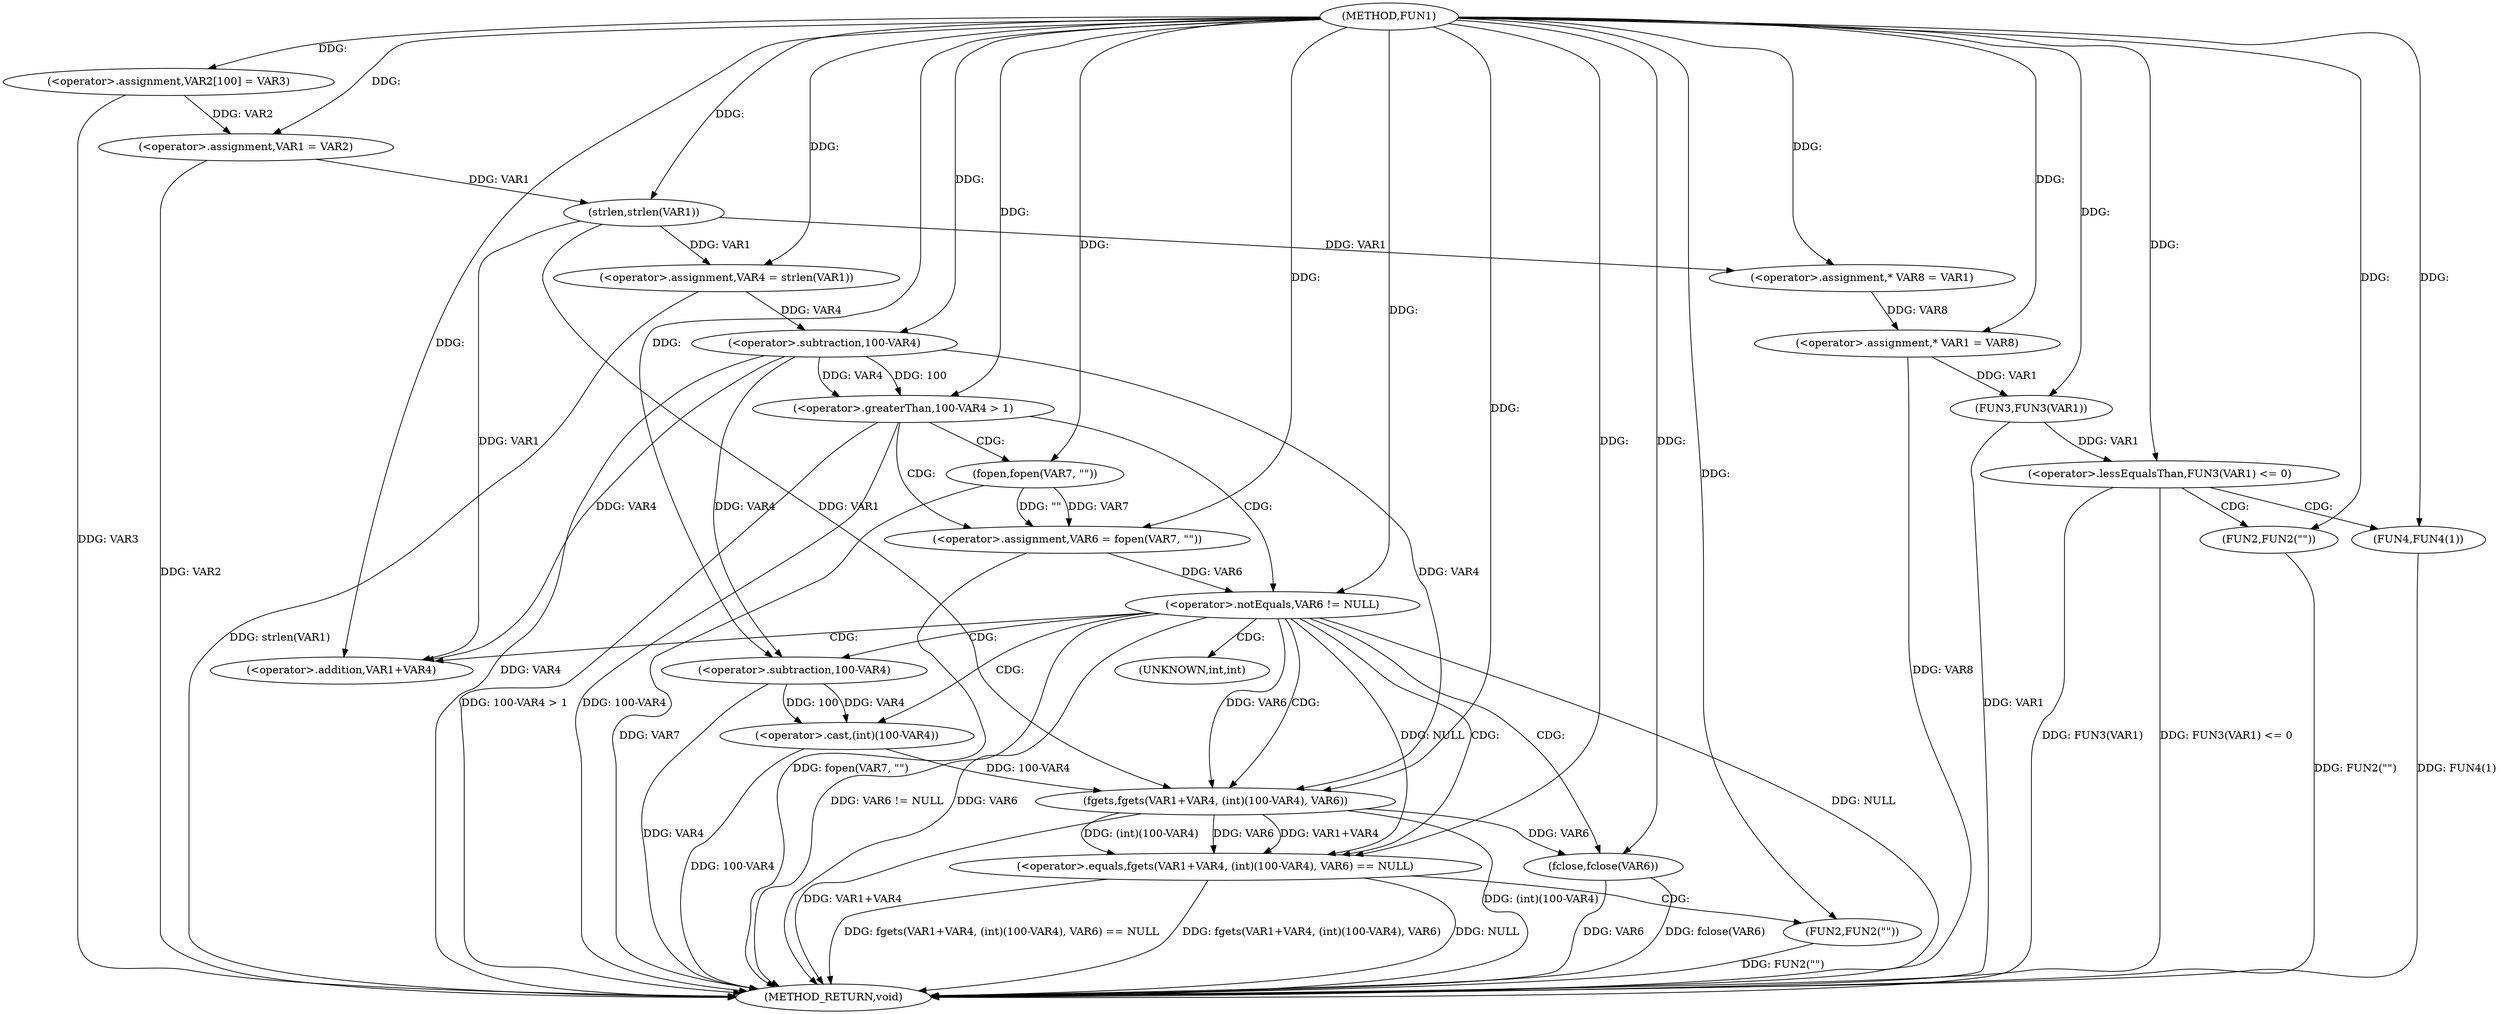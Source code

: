 digraph FUN1 {  
"1000100" [label = "(METHOD,FUN1)" ]
"1000171" [label = "(METHOD_RETURN,void)" ]
"1000104" [label = "(<operator>.assignment,VAR2[100] = VAR3)" ]
"1000107" [label = "(<operator>.assignment,VAR1 = VAR2)" ]
"1000112" [label = "(<operator>.assignment,VAR4 = strlen(VAR1))" ]
"1000114" [label = "(strlen,strlen(VAR1))" ]
"1000118" [label = "(<operator>.greaterThan,100-VAR4 > 1)" ]
"1000119" [label = "(<operator>.subtraction,100-VAR4)" ]
"1000124" [label = "(<operator>.assignment,VAR6 = fopen(VAR7, \"\"))" ]
"1000126" [label = "(fopen,fopen(VAR7, \"\"))" ]
"1000130" [label = "(<operator>.notEquals,VAR6 != NULL)" ]
"1000135" [label = "(<operator>.equals,fgets(VAR1+VAR4, (int)(100-VAR4), VAR6) == NULL)" ]
"1000136" [label = "(fgets,fgets(VAR1+VAR4, (int)(100-VAR4), VAR6))" ]
"1000137" [label = "(<operator>.addition,VAR1+VAR4)" ]
"1000140" [label = "(<operator>.cast,(int)(100-VAR4))" ]
"1000142" [label = "(<operator>.subtraction,100-VAR4)" ]
"1000148" [label = "(FUN2,FUN2(\"\"))" ]
"1000150" [label = "(fclose,fclose(VAR6))" ]
"1000154" [label = "(<operator>.assignment,* VAR8 = VAR1)" ]
"1000158" [label = "(<operator>.assignment,* VAR1 = VAR8)" ]
"1000162" [label = "(<operator>.lessEqualsThan,FUN3(VAR1) <= 0)" ]
"1000163" [label = "(FUN3,FUN3(VAR1))" ]
"1000167" [label = "(FUN2,FUN2(\"\"))" ]
"1000169" [label = "(FUN4,FUN4(1))" ]
"1000141" [label = "(UNKNOWN,int,int)" ]
  "1000140" -> "1000171"  [ label = "DDG: 100-VAR4"] 
  "1000169" -> "1000171"  [ label = "DDG: FUN4(1)"] 
  "1000130" -> "1000171"  [ label = "DDG: NULL"] 
  "1000136" -> "1000171"  [ label = "DDG: (int)(100-VAR4)"] 
  "1000119" -> "1000171"  [ label = "DDG: VAR4"] 
  "1000148" -> "1000171"  [ label = "DDG: FUN2(\"\")"] 
  "1000126" -> "1000171"  [ label = "DDG: VAR7"] 
  "1000118" -> "1000171"  [ label = "DDG: 100-VAR4 > 1"] 
  "1000135" -> "1000171"  [ label = "DDG: fgets(VAR1+VAR4, (int)(100-VAR4), VAR6) == NULL"] 
  "1000135" -> "1000171"  [ label = "DDG: fgets(VAR1+VAR4, (int)(100-VAR4), VAR6)"] 
  "1000150" -> "1000171"  [ label = "DDG: fclose(VAR6)"] 
  "1000118" -> "1000171"  [ label = "DDG: 100-VAR4"] 
  "1000130" -> "1000171"  [ label = "DDG: VAR6 != NULL"] 
  "1000163" -> "1000171"  [ label = "DDG: VAR1"] 
  "1000124" -> "1000171"  [ label = "DDG: fopen(VAR7, \"\")"] 
  "1000150" -> "1000171"  [ label = "DDG: VAR6"] 
  "1000112" -> "1000171"  [ label = "DDG: strlen(VAR1)"] 
  "1000158" -> "1000171"  [ label = "DDG: VAR8"] 
  "1000142" -> "1000171"  [ label = "DDG: VAR4"] 
  "1000167" -> "1000171"  [ label = "DDG: FUN2(\"\")"] 
  "1000162" -> "1000171"  [ label = "DDG: FUN3(VAR1)"] 
  "1000162" -> "1000171"  [ label = "DDG: FUN3(VAR1) <= 0"] 
  "1000135" -> "1000171"  [ label = "DDG: NULL"] 
  "1000136" -> "1000171"  [ label = "DDG: VAR1+VAR4"] 
  "1000104" -> "1000171"  [ label = "DDG: VAR3"] 
  "1000107" -> "1000171"  [ label = "DDG: VAR2"] 
  "1000130" -> "1000171"  [ label = "DDG: VAR6"] 
  "1000100" -> "1000104"  [ label = "DDG: "] 
  "1000104" -> "1000107"  [ label = "DDG: VAR2"] 
  "1000100" -> "1000107"  [ label = "DDG: "] 
  "1000114" -> "1000112"  [ label = "DDG: VAR1"] 
  "1000100" -> "1000112"  [ label = "DDG: "] 
  "1000107" -> "1000114"  [ label = "DDG: VAR1"] 
  "1000100" -> "1000114"  [ label = "DDG: "] 
  "1000119" -> "1000118"  [ label = "DDG: 100"] 
  "1000119" -> "1000118"  [ label = "DDG: VAR4"] 
  "1000100" -> "1000119"  [ label = "DDG: "] 
  "1000112" -> "1000119"  [ label = "DDG: VAR4"] 
  "1000100" -> "1000118"  [ label = "DDG: "] 
  "1000126" -> "1000124"  [ label = "DDG: VAR7"] 
  "1000126" -> "1000124"  [ label = "DDG: \"\""] 
  "1000100" -> "1000124"  [ label = "DDG: "] 
  "1000100" -> "1000126"  [ label = "DDG: "] 
  "1000124" -> "1000130"  [ label = "DDG: VAR6"] 
  "1000100" -> "1000130"  [ label = "DDG: "] 
  "1000136" -> "1000135"  [ label = "DDG: VAR1+VAR4"] 
  "1000136" -> "1000135"  [ label = "DDG: (int)(100-VAR4)"] 
  "1000136" -> "1000135"  [ label = "DDG: VAR6"] 
  "1000114" -> "1000136"  [ label = "DDG: VAR1"] 
  "1000100" -> "1000136"  [ label = "DDG: "] 
  "1000119" -> "1000136"  [ label = "DDG: VAR4"] 
  "1000114" -> "1000137"  [ label = "DDG: VAR1"] 
  "1000100" -> "1000137"  [ label = "DDG: "] 
  "1000119" -> "1000137"  [ label = "DDG: VAR4"] 
  "1000140" -> "1000136"  [ label = "DDG: 100-VAR4"] 
  "1000142" -> "1000140"  [ label = "DDG: 100"] 
  "1000142" -> "1000140"  [ label = "DDG: VAR4"] 
  "1000100" -> "1000142"  [ label = "DDG: "] 
  "1000119" -> "1000142"  [ label = "DDG: VAR4"] 
  "1000130" -> "1000136"  [ label = "DDG: VAR6"] 
  "1000130" -> "1000135"  [ label = "DDG: NULL"] 
  "1000100" -> "1000135"  [ label = "DDG: "] 
  "1000100" -> "1000148"  [ label = "DDG: "] 
  "1000136" -> "1000150"  [ label = "DDG: VAR6"] 
  "1000100" -> "1000150"  [ label = "DDG: "] 
  "1000114" -> "1000154"  [ label = "DDG: VAR1"] 
  "1000100" -> "1000154"  [ label = "DDG: "] 
  "1000154" -> "1000158"  [ label = "DDG: VAR8"] 
  "1000100" -> "1000158"  [ label = "DDG: "] 
  "1000163" -> "1000162"  [ label = "DDG: VAR1"] 
  "1000158" -> "1000163"  [ label = "DDG: VAR1"] 
  "1000100" -> "1000163"  [ label = "DDG: "] 
  "1000100" -> "1000162"  [ label = "DDG: "] 
  "1000100" -> "1000167"  [ label = "DDG: "] 
  "1000100" -> "1000169"  [ label = "DDG: "] 
  "1000118" -> "1000126"  [ label = "CDG: "] 
  "1000118" -> "1000124"  [ label = "CDG: "] 
  "1000118" -> "1000130"  [ label = "CDG: "] 
  "1000130" -> "1000142"  [ label = "CDG: "] 
  "1000130" -> "1000137"  [ label = "CDG: "] 
  "1000130" -> "1000141"  [ label = "CDG: "] 
  "1000130" -> "1000150"  [ label = "CDG: "] 
  "1000130" -> "1000135"  [ label = "CDG: "] 
  "1000130" -> "1000136"  [ label = "CDG: "] 
  "1000130" -> "1000140"  [ label = "CDG: "] 
  "1000135" -> "1000148"  [ label = "CDG: "] 
  "1000162" -> "1000167"  [ label = "CDG: "] 
  "1000162" -> "1000169"  [ label = "CDG: "] 
}
